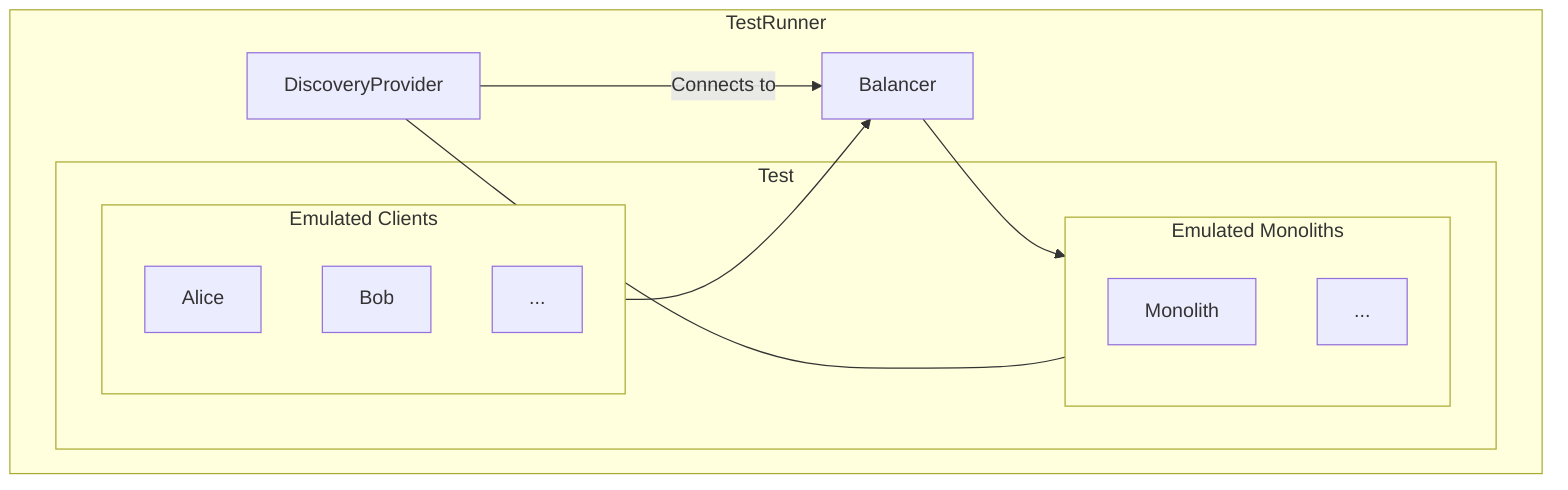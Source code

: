 flowchart TD
    subgraph TestRunner
    subgraph Test
    subgraph Clients[Emulated Clients]
    direction TB
    c1[Alice]
    c2[Bob]
    cn[...]
    end

    subgraph Monoliths[Emulated Monoliths]
    direction TB
    m1[Monolith]
    mn[...]
    end
    end

    Balancer --> Monoliths
    Clients --> Balancer

    DiscoveryProvider --- Monoliths
    DiscoveryProvider -- Connects to --> Balancer
    end